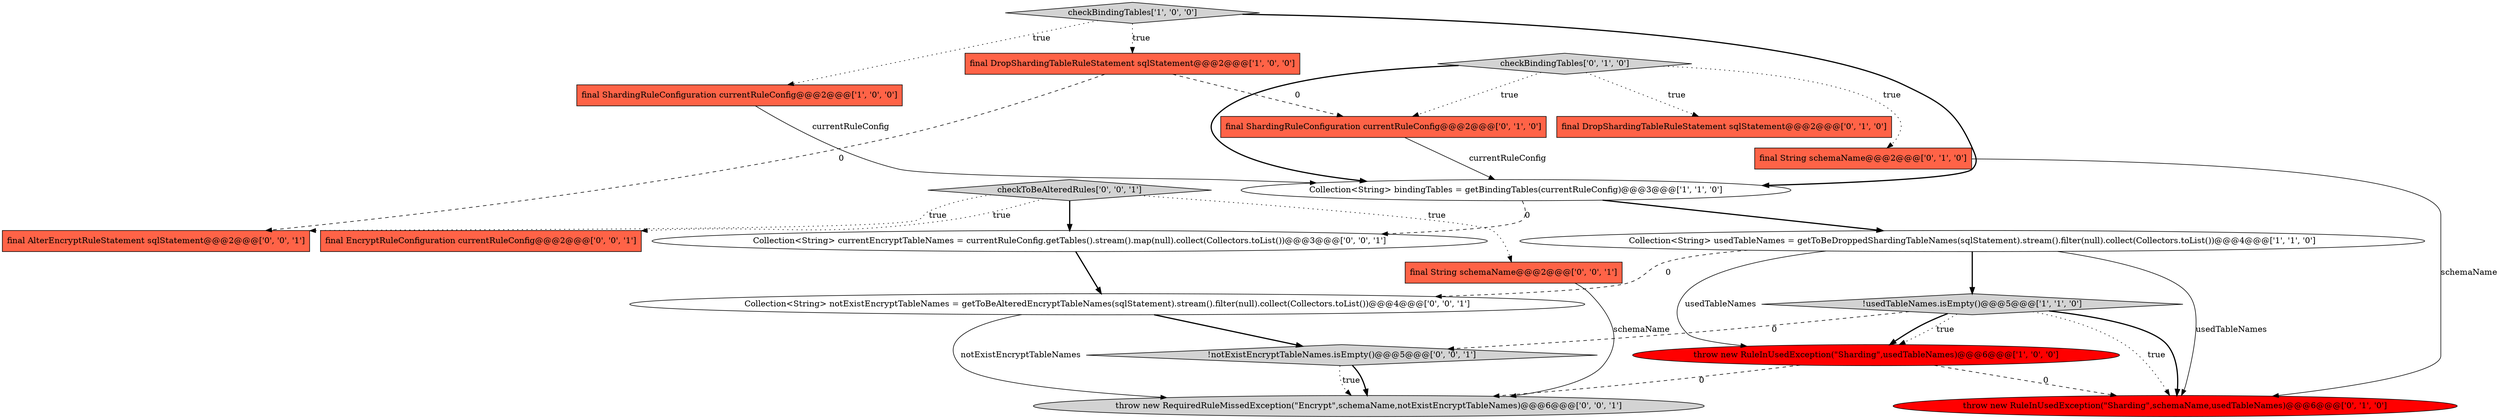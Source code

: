 digraph {
15 [style = filled, label = "Collection<String> notExistEncryptTableNames = getToBeAlteredEncryptTableNames(sqlStatement).stream().filter(null).collect(Collectors.toList())@@@4@@@['0', '0', '1']", fillcolor = white, shape = ellipse image = "AAA0AAABBB3BBB"];
14 [style = filled, label = "throw new RequiredRuleMissedException(\"Encrypt\",schemaName,notExistEncryptTableNames)@@@6@@@['0', '0', '1']", fillcolor = lightgray, shape = ellipse image = "AAA0AAABBB3BBB"];
18 [style = filled, label = "final String schemaName@@@2@@@['0', '0', '1']", fillcolor = tomato, shape = box image = "AAA0AAABBB3BBB"];
4 [style = filled, label = "final DropShardingTableRuleStatement sqlStatement@@@2@@@['1', '0', '0']", fillcolor = tomato, shape = box image = "AAA1AAABBB1BBB"];
2 [style = filled, label = "throw new RuleInUsedException(\"Sharding\",usedTableNames)@@@6@@@['1', '0', '0']", fillcolor = red, shape = ellipse image = "AAA1AAABBB1BBB"];
19 [style = filled, label = "final AlterEncryptRuleStatement sqlStatement@@@2@@@['0', '0', '1']", fillcolor = tomato, shape = box image = "AAA0AAABBB3BBB"];
1 [style = filled, label = "!usedTableNames.isEmpty()@@@5@@@['1', '1', '0']", fillcolor = lightgray, shape = diamond image = "AAA0AAABBB1BBB"];
0 [style = filled, label = "Collection<String> usedTableNames = getToBeDroppedShardingTableNames(sqlStatement).stream().filter(null).collect(Collectors.toList())@@@4@@@['1', '1', '0']", fillcolor = white, shape = ellipse image = "AAA0AAABBB1BBB"];
7 [style = filled, label = "final String schemaName@@@2@@@['0', '1', '0']", fillcolor = tomato, shape = box image = "AAA0AAABBB2BBB"];
8 [style = filled, label = "final DropShardingTableRuleStatement sqlStatement@@@2@@@['0', '1', '0']", fillcolor = tomato, shape = box image = "AAA0AAABBB2BBB"];
9 [style = filled, label = "checkBindingTables['0', '1', '0']", fillcolor = lightgray, shape = diamond image = "AAA0AAABBB2BBB"];
12 [style = filled, label = "!notExistEncryptTableNames.isEmpty()@@@5@@@['0', '0', '1']", fillcolor = lightgray, shape = diamond image = "AAA0AAABBB3BBB"];
13 [style = filled, label = "final EncryptRuleConfiguration currentRuleConfig@@@2@@@['0', '0', '1']", fillcolor = tomato, shape = box image = "AAA0AAABBB3BBB"];
11 [style = filled, label = "throw new RuleInUsedException(\"Sharding\",schemaName,usedTableNames)@@@6@@@['0', '1', '0']", fillcolor = red, shape = ellipse image = "AAA1AAABBB2BBB"];
16 [style = filled, label = "checkToBeAlteredRules['0', '0', '1']", fillcolor = lightgray, shape = diamond image = "AAA0AAABBB3BBB"];
17 [style = filled, label = "Collection<String> currentEncryptTableNames = currentRuleConfig.getTables().stream().map(null).collect(Collectors.toList())@@@3@@@['0', '0', '1']", fillcolor = white, shape = ellipse image = "AAA0AAABBB3BBB"];
10 [style = filled, label = "final ShardingRuleConfiguration currentRuleConfig@@@2@@@['0', '1', '0']", fillcolor = tomato, shape = box image = "AAA1AAABBB2BBB"];
3 [style = filled, label = "final ShardingRuleConfiguration currentRuleConfig@@@2@@@['1', '0', '0']", fillcolor = tomato, shape = box image = "AAA0AAABBB1BBB"];
6 [style = filled, label = "Collection<String> bindingTables = getBindingTables(currentRuleConfig)@@@3@@@['1', '1', '0']", fillcolor = white, shape = ellipse image = "AAA0AAABBB1BBB"];
5 [style = filled, label = "checkBindingTables['1', '0', '0']", fillcolor = lightgray, shape = diamond image = "AAA0AAABBB1BBB"];
16->19 [style = dotted, label="true"];
15->14 [style = solid, label="notExistEncryptTableNames"];
16->13 [style = dotted, label="true"];
1->11 [style = dotted, label="true"];
0->15 [style = dashed, label="0"];
6->17 [style = dashed, label="0"];
6->0 [style = bold, label=""];
16->17 [style = bold, label=""];
0->11 [style = solid, label="usedTableNames"];
5->3 [style = dotted, label="true"];
18->14 [style = solid, label="schemaName"];
3->6 [style = solid, label="currentRuleConfig"];
7->11 [style = solid, label="schemaName"];
5->4 [style = dotted, label="true"];
9->6 [style = bold, label=""];
1->11 [style = bold, label=""];
9->8 [style = dotted, label="true"];
0->2 [style = solid, label="usedTableNames"];
1->12 [style = dashed, label="0"];
12->14 [style = dotted, label="true"];
5->6 [style = bold, label=""];
2->14 [style = dashed, label="0"];
0->1 [style = bold, label=""];
12->14 [style = bold, label=""];
17->15 [style = bold, label=""];
2->11 [style = dashed, label="0"];
4->19 [style = dashed, label="0"];
1->2 [style = bold, label=""];
15->12 [style = bold, label=""];
9->7 [style = dotted, label="true"];
1->2 [style = dotted, label="true"];
4->10 [style = dashed, label="0"];
9->10 [style = dotted, label="true"];
10->6 [style = solid, label="currentRuleConfig"];
16->18 [style = dotted, label="true"];
}
